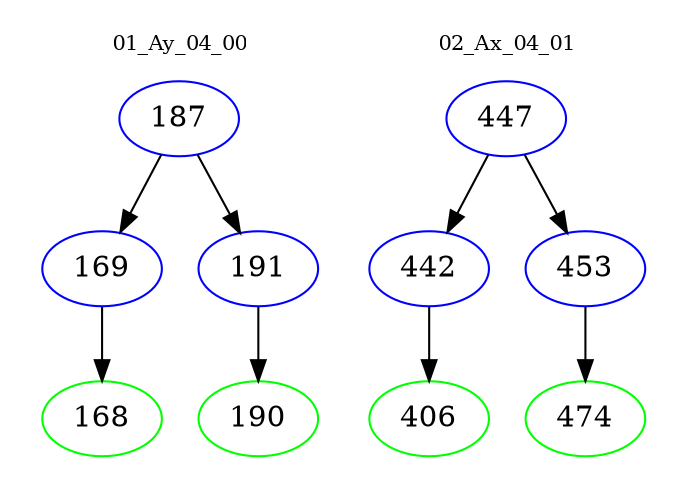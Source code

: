 digraph{
subgraph cluster_0 {
color = white
label = "01_Ay_04_00";
fontsize=10;
T0_187 [label="187", color="blue"]
T0_187 -> T0_169 [color="black"]
T0_169 [label="169", color="blue"]
T0_169 -> T0_168 [color="black"]
T0_168 [label="168", color="green"]
T0_187 -> T0_191 [color="black"]
T0_191 [label="191", color="blue"]
T0_191 -> T0_190 [color="black"]
T0_190 [label="190", color="green"]
}
subgraph cluster_1 {
color = white
label = "02_Ax_04_01";
fontsize=10;
T1_447 [label="447", color="blue"]
T1_447 -> T1_442 [color="black"]
T1_442 [label="442", color="blue"]
T1_442 -> T1_406 [color="black"]
T1_406 [label="406", color="green"]
T1_447 -> T1_453 [color="black"]
T1_453 [label="453", color="blue"]
T1_453 -> T1_474 [color="black"]
T1_474 [label="474", color="green"]
}
}
